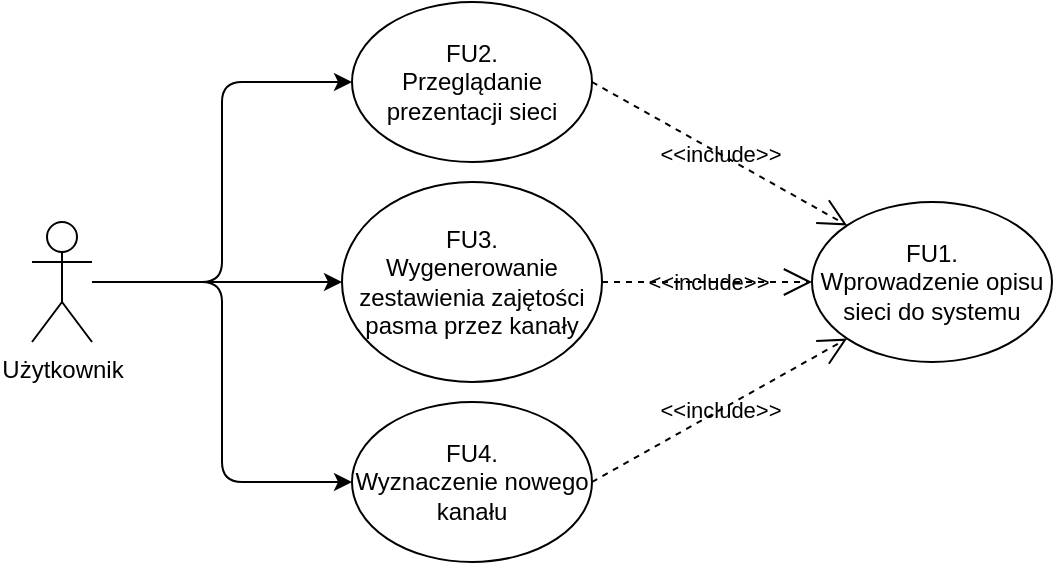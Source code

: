 <mxfile version="24.7.17">
  <diagram name="Page-1" id="TyqKgyHrLeYZpUxABVwl">
    <mxGraphModel dx="1311" dy="1208" grid="1" gridSize="10" guides="1" tooltips="1" connect="1" arrows="1" fold="1" page="1" pageScale="1" pageWidth="850" pageHeight="1100" math="0" shadow="0">
      <root>
        <mxCell id="0" />
        <mxCell id="1" parent="0" />
        <mxCell id="AvFX2kMZ2if7fcf0_LhW-10" style="edgeStyle=orthogonalEdgeStyle;orthogonalLoop=1;jettySize=auto;html=1;entryX=0;entryY=0.5;entryDx=0;entryDy=0;fontColor=default;labelBackgroundColor=none;" parent="1" source="AvFX2kMZ2if7fcf0_LhW-1" target="AvFX2kMZ2if7fcf0_LhW-5" edge="1">
          <mxGeometry relative="1" as="geometry" />
        </mxCell>
        <mxCell id="AvFX2kMZ2if7fcf0_LhW-11" style="edgeStyle=orthogonalEdgeStyle;orthogonalLoop=1;jettySize=auto;html=1;entryX=0;entryY=0.5;entryDx=0;entryDy=0;fontColor=default;labelBackgroundColor=none;" parent="1" source="AvFX2kMZ2if7fcf0_LhW-1" target="AvFX2kMZ2if7fcf0_LhW-6" edge="1">
          <mxGeometry relative="1" as="geometry" />
        </mxCell>
        <mxCell id="AvFX2kMZ2if7fcf0_LhW-12" style="edgeStyle=orthogonalEdgeStyle;orthogonalLoop=1;jettySize=auto;html=1;entryX=0;entryY=0.5;entryDx=0;entryDy=0;fontColor=default;labelBackgroundColor=none;" parent="1" source="AvFX2kMZ2if7fcf0_LhW-1" target="AvFX2kMZ2if7fcf0_LhW-7" edge="1">
          <mxGeometry relative="1" as="geometry" />
        </mxCell>
        <mxCell id="AvFX2kMZ2if7fcf0_LhW-1" value="&lt;div&gt;Użytkownik&lt;/div&gt;" style="shape=umlActor;verticalLabelPosition=bottom;verticalAlign=top;html=1;outlineConnect=0;labelBackgroundColor=none;" parent="1" vertex="1">
          <mxGeometry x="110" y="310" width="30" height="60" as="geometry" />
        </mxCell>
        <mxCell id="AvFX2kMZ2if7fcf0_LhW-2" value="&lt;div&gt;FU1.&lt;/div&gt;&lt;div&gt;Wprowadzenie opisu sieci do systemu&lt;br&gt;&lt;/div&gt;" style="ellipse;whiteSpace=wrap;html=1;labelBackgroundColor=none;" parent="1" vertex="1">
          <mxGeometry x="500" y="300" width="120" height="80" as="geometry" />
        </mxCell>
        <mxCell id="AvFX2kMZ2if7fcf0_LhW-5" value="&lt;div&gt;FU2.&lt;/div&gt;&lt;div&gt;Przeglądanie prezentacji sieci&lt;br&gt;&lt;/div&gt;" style="ellipse;whiteSpace=wrap;html=1;labelBackgroundColor=none;" parent="1" vertex="1">
          <mxGeometry x="270" y="200" width="120" height="80" as="geometry" />
        </mxCell>
        <mxCell id="AvFX2kMZ2if7fcf0_LhW-6" value="&lt;div&gt;FU3.&lt;/div&gt;&lt;div&gt;Wygenerowanie zestawienia zajętości pasma przez kanały&lt;br&gt;&lt;/div&gt;" style="ellipse;whiteSpace=wrap;html=1;labelBackgroundColor=none;" parent="1" vertex="1">
          <mxGeometry x="265" y="290" width="130" height="100" as="geometry" />
        </mxCell>
        <mxCell id="AvFX2kMZ2if7fcf0_LhW-7" value="&lt;div&gt;FU4.&lt;/div&gt;&lt;div&gt;Wyznaczenie nowego kanału&lt;br&gt;&lt;/div&gt;" style="ellipse;whiteSpace=wrap;html=1;labelBackgroundColor=none;" parent="1" vertex="1">
          <mxGeometry x="270" y="400" width="120" height="80" as="geometry" />
        </mxCell>
        <mxCell id="AvFX2kMZ2if7fcf0_LhW-14" value="&amp;lt;&amp;lt;include&amp;gt;&amp;gt;" style="endArrow=open;endSize=12;dashed=1;html=1;fontColor=default;exitX=1;exitY=0.5;exitDx=0;exitDy=0;entryX=0;entryY=0;entryDx=0;entryDy=0;labelBackgroundColor=none;" parent="1" source="AvFX2kMZ2if7fcf0_LhW-5" target="AvFX2kMZ2if7fcf0_LhW-2" edge="1">
          <mxGeometry width="160" relative="1" as="geometry">
            <mxPoint x="400" y="239.66" as="sourcePoint" />
            <mxPoint x="560" y="239.66" as="targetPoint" />
          </mxGeometry>
        </mxCell>
        <mxCell id="AvFX2kMZ2if7fcf0_LhW-15" value="&amp;lt;&amp;lt;include&amp;gt;&amp;gt;" style="endArrow=open;endSize=12;dashed=1;html=1;fontColor=default;exitX=1;exitY=0.5;exitDx=0;exitDy=0;entryX=0;entryY=0.5;entryDx=0;entryDy=0;labelBackgroundColor=none;" parent="1" source="AvFX2kMZ2if7fcf0_LhW-6" target="AvFX2kMZ2if7fcf0_LhW-2" edge="1">
          <mxGeometry width="160" relative="1" as="geometry">
            <mxPoint x="400" y="360" as="sourcePoint" />
            <mxPoint x="508" y="432" as="targetPoint" />
          </mxGeometry>
        </mxCell>
        <mxCell id="AvFX2kMZ2if7fcf0_LhW-16" value="&amp;lt;&amp;lt;include&amp;gt;&amp;gt;" style="endArrow=open;endSize=12;dashed=1;html=1;fontColor=default;exitX=1;exitY=0.5;exitDx=0;exitDy=0;entryX=0;entryY=1;entryDx=0;entryDy=0;labelBackgroundColor=none;" parent="1" source="AvFX2kMZ2if7fcf0_LhW-7" target="AvFX2kMZ2if7fcf0_LhW-2" edge="1">
          <mxGeometry width="160" relative="1" as="geometry">
            <mxPoint x="420" y="450" as="sourcePoint" />
            <mxPoint x="528" y="522" as="targetPoint" />
          </mxGeometry>
        </mxCell>
      </root>
    </mxGraphModel>
  </diagram>
</mxfile>
